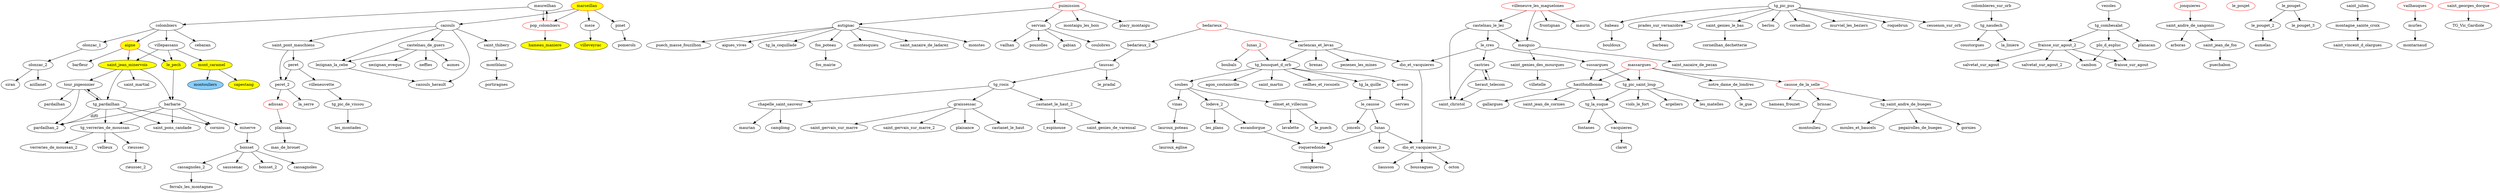 digraph HeraultTelecom_WifiMax {
	aigne [style=filled,color=red,fillcolor=yellow];
	aigne -> barfleur;
	aigne -> le_pech;
	aigne -> saint_jean_minervois;
	adissan [color=red];
	adissan -> plaissan;
	autignac -> puech_masse_fouzilhon;
	autignac -> aigues_vives;
	autignac -> tg_la_coquillade;
	autignac -> fos_poteau;
	autignac -> montesquieu;
	autignac -> saint_nazaire_de_ladarez;
	autignac -> monstes;
	avene -> servies;
	babeau -> bouldoux;
	barbarie -> minerve;

	barbarie -> saint_pons_candade;
	barbarie -> corniou;
	barbarie -> pardailhan_2;
	barbarie -> tg_verreries_de_moussan;
	
	bedarieux [color=red];
	bedarieux -> bedarieux_2;
	bedarieux -> carlencas_et_levas;
	bedarieux_2 -> taussac;	
	boisset -> boisset_2;
	boisset -> cassagnoles;
	boisset -> cassagnoles_2;
	boisset -> saussenac;
	brissac -> montoulieu;
	
	capestang [style=filled,fillcolor=yellow];

	carlencas_et_levas -> brenas;
	carlencas_et_levas -> pezenes_les_mines;
	carlencas_et_levas -> dio_et_vacquieres;
	carlencas_et_levas -> tg_bousquet_d_orb;
	cassagnoles_2 -> ferrals_les_montagnes;
	castanet_le_haut_2 -> saint_genies_de_varensal;
	castanet_le_haut_2 -> l_espinouse;
	castelnau_de_guers -> neffies;
	castelnau_de_guers -> aumes;
	castelnau_de_guers -> nezignan_eveque;
	castelnau_de_guers -> lezignan_la_cebe;
	castelnau_le_lez -> mauguio;
	castelnau_le_lez -> le_cres;
	castelnau_le_lez -> saint_christol;
	castries -> saint_christol;
	castries -> heraut_telecom;
	causse_de_la_selle [color=red];
	causse_de_la_selle -> tg_saint_andre_de_bueges;
	causse_de_la_selle -> brissac;
	causse_de_la_selle -> hameau_frouzet;
	cazouls -> saint_thibery;
	cazouls -> castelnau_de_guers;
	cazouls -> saint_pont_mauchiens;
	cazouls -> cazouls_herault;
	cazouls -> lezignan_la_cebe;
	chapelle_saint_sauveur -> camplong;
	chapelle_saint_sauveur -> maurian;
	colombieres_sur_orb -> tg_naudech;
	colombiers -> villepassans;
	colombiers -> aigne;
	colombiers -> cebazan;
	colombiers -> olonzac_1;
	dio_et_vacquieres -> dio_et_vacquieres_2;
	dio_et_vacquieres_2 -> octon;
	dio_et_vacquieres_2 -> liausson;
	dio_et_vacquieres_2 -> boussagues;
	escandorgue -> roqueredonde;
	fos_poteau -> fos_mairie;
	fraisse_sur_agout_2 -> salvetat_sur_agout;
	fraisse_sur_agout_2 -> salvetat_sur_agout_2;
	fraisse_sur_agout_2 -> cambon;
	fraisse_sur_agout_2 -> fraisse_sur_agout;
	graissessac -> castanet_le_haut;
	graissessac -> saint_gervais_sur_marre;
	graissessac -> saint_gervais_sur_marre_2;
	graissessac -> plaisance;

	hameau_maniere [style=filled,fillcolor=yellow];
	
	hautfondbonne -> gallargues;
	hautfondbonne -> tg_la_suque;
	hautfondbonne -> saint_jean_de_cornies;
	heraut_telecom -> castries;
	heraut_telecom -> saint_christol;
	jonquieres [color=red];
	jonquieres -> saint_andre_de_sangonis;
	lauroux_poteau -> lauroux_eglise;
	le_causse -> joncels;
	le_causse -> lunas;
	le_cres -> sussargues;
	le_cres -> dio_et_vacquieres;
	le_cres -> castries;
	le_pech [style=filled,fillcolor=yellow];
	le_pech -> barbarie;
	le_poujet [color=red];
	le_pouget -> le_pouget_2;
	le_pouget -> le_pouget_3;
	le_pouget_2 -> aumelas;
	lezignan_la_cebe -> cazouls_herault;
	lodeve_2 -> les_plans;
	lodeve_2 -> escandorgue;
	lunas -> roqueredonde;
	lunas -> cause;
	lunas -> dio_et_vacquieres_2;

	lunas_2 [color=red];
	lunas_2 -> boubals;
	lunas_2 -> tg_bousquet_d_orb;
	
	marseillan [style=filled,color=red,fillcolor=yellow];
	marseillan -> pop_colombiers;
	marseillan -> meze
	marseillan -> cazouls;
	marseillan -> pinet;
	massargues [color=red];
	massargues -> notre_dame_de_londres;
	massargues -> causse_de_la_selle;
	massargues -> tg_pic_saint_loup;
	massargues -> hautfondbonne;
	mauguio -> saint_nazaire_de_pezan;
	mauguio -> saint_genies_des_mourques;
	maureilhan -> colombiers;
	maureilhan -> pop_colombiers;
	meze -> villeveyrac;
	minerve -> boisset;
	montagne_sainte_croix -> saint_vincent_d_olargues;
	montblanc -> portiragnes;

	montouliers [style=filled,fillcolor=lightskyblue];

	mont_caramel [style=filled,fillcolor=yellow];
	mont_caramel -> capestang;
	mont_caramel -> montouliers;
	murles -> montarnaud;
	notre_dame_de_londres -> le_gue;
	olmet_et_villecum -> le_puech;
	olmet_et_villecum -> lavalette;
	olonzac_1 -> olonzac_2;
	olonzac_2 -> siran;
	olonzac_2 -> azillanet;
	peret -> villeneuvette;
	peret -> peret_2;
	peret_2 -> la_serre;
	peret_2 -> adissan;
	pinet -> pomerols;
	plaissan -> mas_de_brouet;
	plo_d_espluc -> fraisse_sur_agout;
	plo_d_espluc -> cambon;

	pop_colombiers [color=red];
	pop_colombiers -> maureilhan;
	pop_colombiers -> hameau_maniere;
	prades_sur_vernazobre -> barbeau;
	puimission [color=red];
	puimission -> autignac;
	puimission -> servian;

	puimission -> montaigu_les_bois;
	puimission -> placy_montaigu;
	
	rieussec -> rieussec_2;
	roqueredonde -> romiguieres;
	saint_andre_de_sangonis -> arboras;
	saint_andre_de_sangonis -> saint_jean_de_fos;

	saint_georges_dorque [color=red];
	saint_georges_dorque -> TG_Vic_Gardiole;

	saint_genies_des_mourques -> villetelle;
	saint_genies_le_bas -> corneilhan_dechetterie;
	saint_jean_de_fos -> puechabon;

	saint_jean_minervois [style=filled,fillcolor=yellow];
	saint_jean_minervois -> saint_martial;
	saint_jean_minervois -> tour_pigeonnier;
	saint_jean_minervois -> tg_pardailhan;
	saint_jean_minervois -> barbarie;
	saint_julien -> montagne_sainte_croix;
	saint_pont_mauchiens -> peret_2;
	saint_pont_mauchiens -> peret;
	saint_thibery -> montblanc;
	servian -> vailhan;
	servian -> pouzolles;
	servian -> gabian;
	servian -> coulobres;

	soubes -> vinas;
	soubes -> olmet_et_villecum;
	soubes -> lodeve_2;

	sussargues -> hautfondbonne;
	sussargues -> tg_pic_saint_loup;


	taussac -> le_pradal;
	taussac -> tg_rosis;
	tg_bousquet_d_orb -> agon_coutainville;
	tg_bousquet_d_orb -> saint_martin;
	tg_bousquet_d_orb -> avene;
	tg_bousquet_d_orb -> ceilhes_et_rocozels;
	tg_bousquet_d_orb -> tg_la_quille;
	tg_bousquet_d_orb -> soubes;
	
	tg_combesalat -> planacan;
	tg_combesalat -> fraisse_sur_agout_2;
	tg_combesalat -> plo_d_espluc;
	tg_la_quille -> le_causse;
	tg_la_suque -> fontanes;
	tg_la_suque -> vacquieres;
	tg_naudech -> coustorgues;
	tg_naudech -> la_liniere;
	tg_pardailhan -> saint_pons_candade;
	tg_pardailhan -> corniou;
	tg_pardailhan -> tg_verreries_de_moussan;
	tg_pardailhan -> tour_pigeonnier;
	tg_pardailhan -> pardailhan_2 [label="dif0"];

	tg_pic_de_vissou -> les_montades;
	tg_pic_saint_loup -> argeliers;
	tg_pic_saint_loup -> les_matelles;
	tg_pic_saint_loup -> viols_le_fort;
	tg_pic_saint_loup -> tg_la_suque;
	tg_pic_pus -> berlou;
	tg_pic_pus -> corneilhan;
	tg_pic_pus -> murviel_les_beziers;
	tg_pic_pus -> prades_sur_vernazobre;
	tg_pic_pus -> roquebrun;
	tg_pic_pus -> saint_genies_le_bas;
	tg_pic_pus -> cessenon_sur_orb;
	tg_pic_pus -> babeau;
	tg_rosis -> chapelle_saint_sauveur;
	tg_rosis -> graissessac;
	tg_rosis -> castanet_le_haut_2;
	tg_saint_andre_de_bueges -> gornies;
	tg_saint_andre_de_bueges -> moules_et_baucels;
	tg_saint_andre_de_bueges -> pegairolles_de_bueges;
	tg_verreries_de_moussan -> verreries_de_moussan_2;
	tg_verreries_de_moussan -> rieussec;
	tg_verreries_de_moussan -> vellieux;
	
	tour_pigeonnier -> tg_pardailhan;
	tour_pigeonnier -> pardailhan;
	tour_pigeonnier -> pardailhan_2;
	
	vailhauques [color=red];
	vailhauques -> murles;
	vacquieres -> claret;
	vezoles -> tg_combesalat;
	villeneuve_les_maguelones [color=red];
	villeneuve_les_maguelones -> frontignan;
	villeneuve_les_maguelones -> maurin;
	villeneuve_les_maguelones -> castelnau_le_lez;
	villeneuve_les_maguelones -> mauguio;
	villeneuvette -> tg_pic_de_vissou;
	villepassans -> mont_caramel;
	villepassans -> saint_jean_minervois;
	villepassans -> le_pech;

	villeveyrac [style=filled,fillcolor=yellow];
	vinas -> lauroux_poteau;

}
